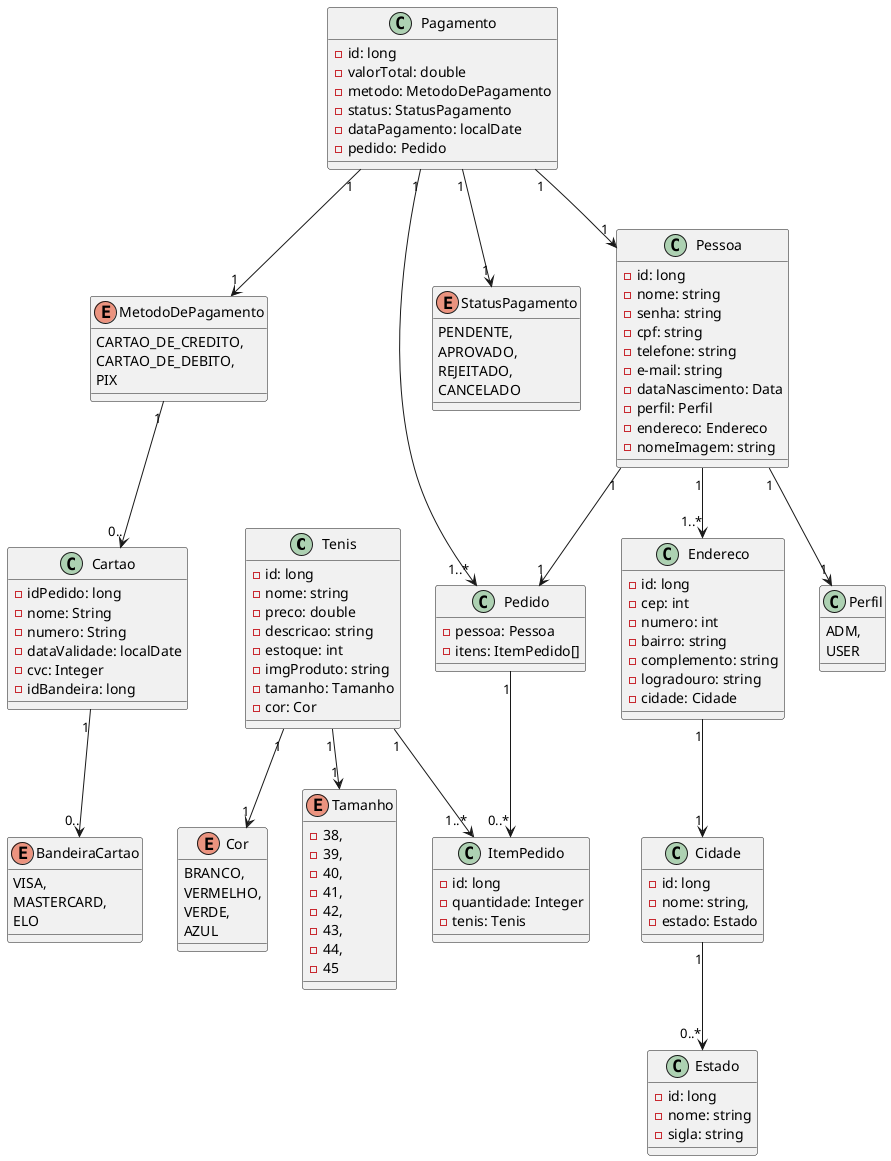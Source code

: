 @startuml

class Tenis {

    - id: long
    - nome: string
    - preco: double
    - descricao: string
    - estoque: int
    - imgProduto: string
    - tamanho: Tamanho
    - cor: Cor
}

class ItemPedido{
    - id: long
    - quantidade: Integer
    - tenis: Tenis
}

class Pedido {
    - pessoa: Pessoa
    - itens: ItemPedido[]
}

enum Cor{
    BRANCO,
    VERMELHO,
    VERDE,
    AZUL
}

enum Tamanho {
    - 38,
    - 39,
    - 40,
    - 41,
    - 42,
    - 43,
    - 44,
    - 45
}

class Pagamento {
    - id: long
    - valorTotal: double
    - metodo: MetodoDePagamento
    - status: StatusPagamento
    - dataPagamento: localDate
    - pedido: Pedido
}

enum MetodoDePagamento {
    CARTAO_DE_CREDITO,
    CARTAO_DE_DEBITO,
    PIX
}

enum StatusPagamento {
    PENDENTE,
    APROVADO,
    REJEITADO,
    CANCELADO
}

class Cartao {
    - idPedido: long
    - nome: String
    - numero: String
    - dataValidade: localDate
    -cvc: Integer
    -idBandeira: long
}

enum BandeiraCartao{
    VISA,
    MASTERCARD,
    ELO
}

class Perfil {
    ADM,
    USER
}

class Pessoa {
    - id: long
    - nome: string
    - senha: string
    - cpf: string
    - telefone: string
    - e-mail: string
    - dataNascimento: Data
    - perfil: Perfil
    - endereco: Endereco
    - nomeImagem: string
}

class Endereco {
    - id: long
    - cep: int
    - numero: int
    - bairro: string
    - complemento: string
    - logradouro: string
    - cidade: Cidade
}

class Cidade {
    - id: long
    - nome: string,
    - estado: Estado
}

class Estado {
    - id: long
    - nome: string
    - sigla: string
}


Tenis "1" --> "1..*" ItemPedido

Tenis "1" --> "1" Cor

Tenis "1" --> "1" Tamanho

Pedido "1" --> "0..*" ItemPedido

Pessoa "1" --> "1" Perfil

Pessoa "1" --> "1" Pedido

Pessoa "1" --> "1..*" Endereco

Endereco "1" --> "1" Cidade

Cidade "1" --> "0..*" Estado

Pagamento "1" --> "1..*" Pedido

Pagamento "1" --> "1" Pessoa

Pagamento "1" --> "1" MetodoDePagamento

MetodoDePagamento "1" --> "0.." Cartao

Cartao "1" --> "0.." BandeiraCartao

Pagamento "1" --> "1" StatusPagamento

@enduml